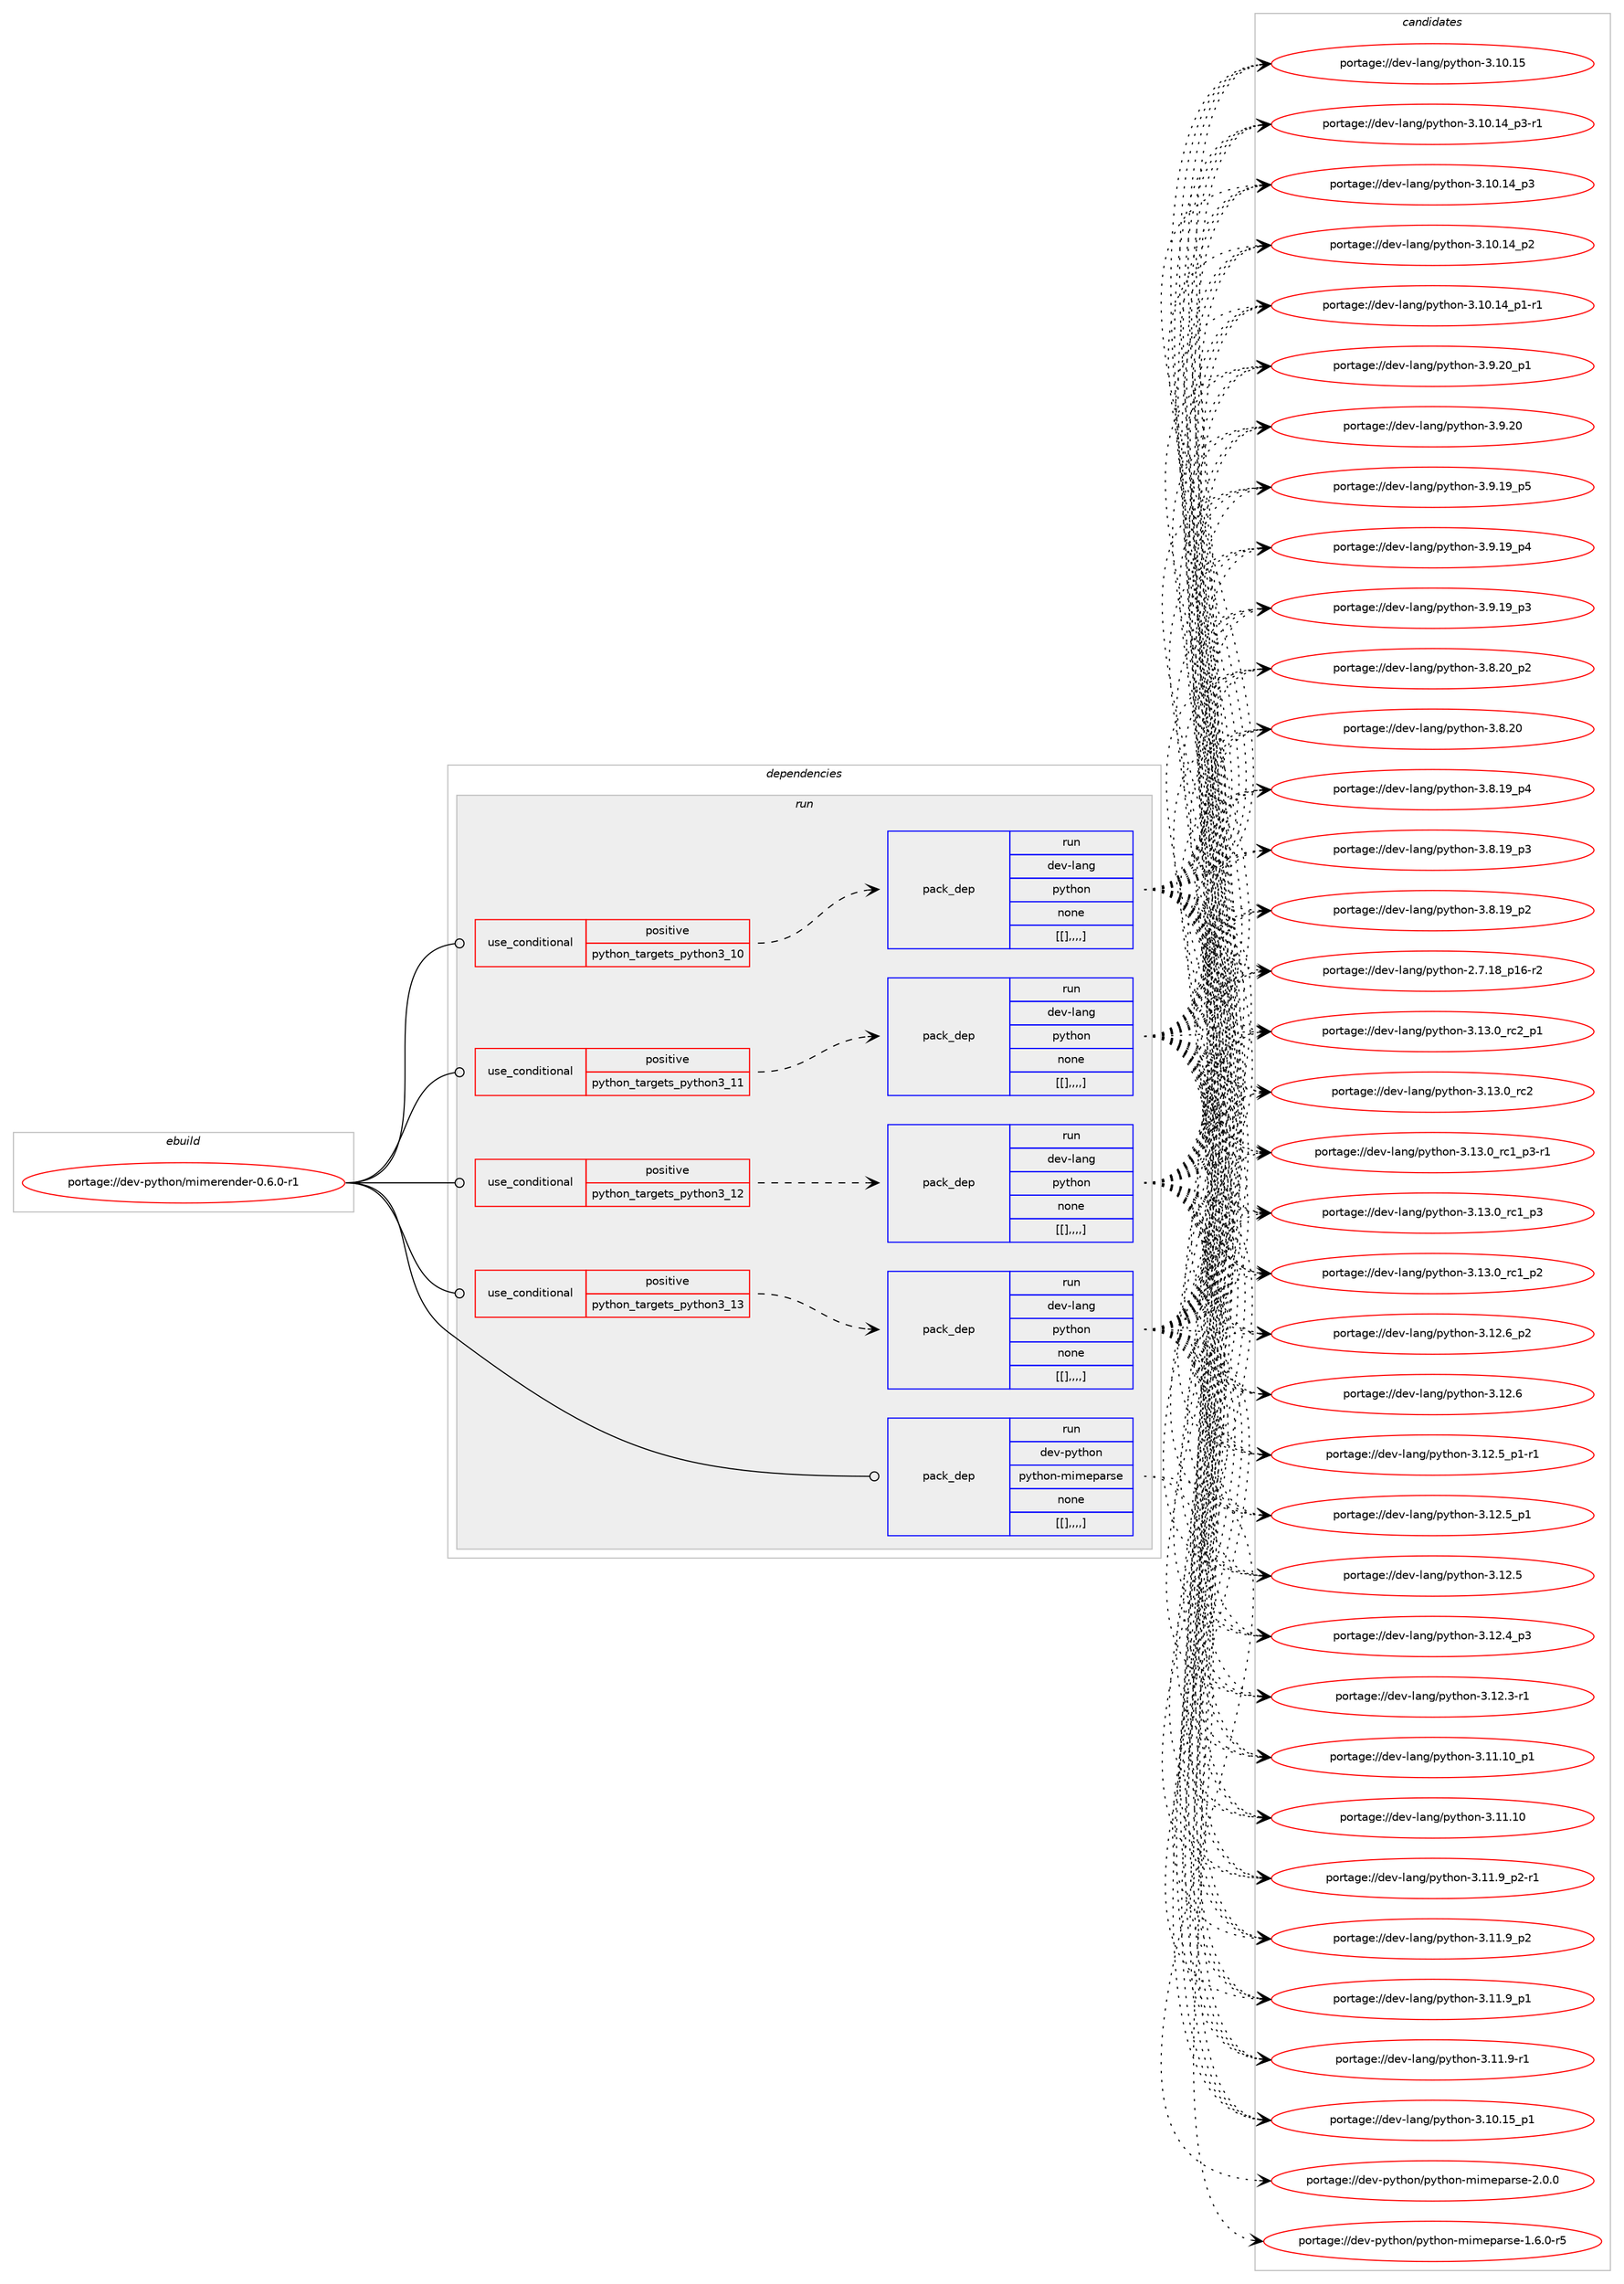digraph prolog {

# *************
# Graph options
# *************

newrank=true;
concentrate=true;
compound=true;
graph [rankdir=LR,fontname=Helvetica,fontsize=10,ranksep=1.5];#, ranksep=2.5, nodesep=0.2];
edge  [arrowhead=vee];
node  [fontname=Helvetica,fontsize=10];

# **********
# The ebuild
# **********

subgraph cluster_leftcol {
color=gray;
label=<<i>ebuild</i>>;
id [label="portage://dev-python/mimerender-0.6.0-r1", color=red, width=4, href="../dev-python/mimerender-0.6.0-r1.svg"];
}

# ****************
# The dependencies
# ****************

subgraph cluster_midcol {
color=gray;
label=<<i>dependencies</i>>;
subgraph cluster_compile {
fillcolor="#eeeeee";
style=filled;
label=<<i>compile</i>>;
}
subgraph cluster_compileandrun {
fillcolor="#eeeeee";
style=filled;
label=<<i>compile and run</i>>;
}
subgraph cluster_run {
fillcolor="#eeeeee";
style=filled;
label=<<i>run</i>>;
subgraph cond35996 {
dependency153085 [label=<<TABLE BORDER="0" CELLBORDER="1" CELLSPACING="0" CELLPADDING="4"><TR><TD ROWSPAN="3" CELLPADDING="10">use_conditional</TD></TR><TR><TD>positive</TD></TR><TR><TD>python_targets_python3_10</TD></TR></TABLE>>, shape=none, color=red];
subgraph pack115875 {
dependency153086 [label=<<TABLE BORDER="0" CELLBORDER="1" CELLSPACING="0" CELLPADDING="4" WIDTH="220"><TR><TD ROWSPAN="6" CELLPADDING="30">pack_dep</TD></TR><TR><TD WIDTH="110">run</TD></TR><TR><TD>dev-lang</TD></TR><TR><TD>python</TD></TR><TR><TD>none</TD></TR><TR><TD>[[],,,,]</TD></TR></TABLE>>, shape=none, color=blue];
}
dependency153085:e -> dependency153086:w [weight=20,style="dashed",arrowhead="vee"];
}
id:e -> dependency153085:w [weight=20,style="solid",arrowhead="odot"];
subgraph cond35997 {
dependency153087 [label=<<TABLE BORDER="0" CELLBORDER="1" CELLSPACING="0" CELLPADDING="4"><TR><TD ROWSPAN="3" CELLPADDING="10">use_conditional</TD></TR><TR><TD>positive</TD></TR><TR><TD>python_targets_python3_11</TD></TR></TABLE>>, shape=none, color=red];
subgraph pack115876 {
dependency153088 [label=<<TABLE BORDER="0" CELLBORDER="1" CELLSPACING="0" CELLPADDING="4" WIDTH="220"><TR><TD ROWSPAN="6" CELLPADDING="30">pack_dep</TD></TR><TR><TD WIDTH="110">run</TD></TR><TR><TD>dev-lang</TD></TR><TR><TD>python</TD></TR><TR><TD>none</TD></TR><TR><TD>[[],,,,]</TD></TR></TABLE>>, shape=none, color=blue];
}
dependency153087:e -> dependency153088:w [weight=20,style="dashed",arrowhead="vee"];
}
id:e -> dependency153087:w [weight=20,style="solid",arrowhead="odot"];
subgraph cond35998 {
dependency153089 [label=<<TABLE BORDER="0" CELLBORDER="1" CELLSPACING="0" CELLPADDING="4"><TR><TD ROWSPAN="3" CELLPADDING="10">use_conditional</TD></TR><TR><TD>positive</TD></TR><TR><TD>python_targets_python3_12</TD></TR></TABLE>>, shape=none, color=red];
subgraph pack115877 {
dependency153090 [label=<<TABLE BORDER="0" CELLBORDER="1" CELLSPACING="0" CELLPADDING="4" WIDTH="220"><TR><TD ROWSPAN="6" CELLPADDING="30">pack_dep</TD></TR><TR><TD WIDTH="110">run</TD></TR><TR><TD>dev-lang</TD></TR><TR><TD>python</TD></TR><TR><TD>none</TD></TR><TR><TD>[[],,,,]</TD></TR></TABLE>>, shape=none, color=blue];
}
dependency153089:e -> dependency153090:w [weight=20,style="dashed",arrowhead="vee"];
}
id:e -> dependency153089:w [weight=20,style="solid",arrowhead="odot"];
subgraph cond35999 {
dependency153091 [label=<<TABLE BORDER="0" CELLBORDER="1" CELLSPACING="0" CELLPADDING="4"><TR><TD ROWSPAN="3" CELLPADDING="10">use_conditional</TD></TR><TR><TD>positive</TD></TR><TR><TD>python_targets_python3_13</TD></TR></TABLE>>, shape=none, color=red];
subgraph pack115878 {
dependency153092 [label=<<TABLE BORDER="0" CELLBORDER="1" CELLSPACING="0" CELLPADDING="4" WIDTH="220"><TR><TD ROWSPAN="6" CELLPADDING="30">pack_dep</TD></TR><TR><TD WIDTH="110">run</TD></TR><TR><TD>dev-lang</TD></TR><TR><TD>python</TD></TR><TR><TD>none</TD></TR><TR><TD>[[],,,,]</TD></TR></TABLE>>, shape=none, color=blue];
}
dependency153091:e -> dependency153092:w [weight=20,style="dashed",arrowhead="vee"];
}
id:e -> dependency153091:w [weight=20,style="solid",arrowhead="odot"];
subgraph pack115879 {
dependency153093 [label=<<TABLE BORDER="0" CELLBORDER="1" CELLSPACING="0" CELLPADDING="4" WIDTH="220"><TR><TD ROWSPAN="6" CELLPADDING="30">pack_dep</TD></TR><TR><TD WIDTH="110">run</TD></TR><TR><TD>dev-python</TD></TR><TR><TD>python-mimeparse</TD></TR><TR><TD>none</TD></TR><TR><TD>[[],,,,]</TD></TR></TABLE>>, shape=none, color=blue];
}
id:e -> dependency153093:w [weight=20,style="solid",arrowhead="odot"];
}
}

# **************
# The candidates
# **************

subgraph cluster_choices {
rank=same;
color=gray;
label=<<i>candidates</i>>;

subgraph choice115875 {
color=black;
nodesep=1;
choice100101118451089711010347112121116104111110455146495146489511499509511249 [label="portage://dev-lang/python-3.13.0_rc2_p1", color=red, width=4,href="../dev-lang/python-3.13.0_rc2_p1.svg"];
choice10010111845108971101034711212111610411111045514649514648951149950 [label="portage://dev-lang/python-3.13.0_rc2", color=red, width=4,href="../dev-lang/python-3.13.0_rc2.svg"];
choice1001011184510897110103471121211161041111104551464951464895114994995112514511449 [label="portage://dev-lang/python-3.13.0_rc1_p3-r1", color=red, width=4,href="../dev-lang/python-3.13.0_rc1_p3-r1.svg"];
choice100101118451089711010347112121116104111110455146495146489511499499511251 [label="portage://dev-lang/python-3.13.0_rc1_p3", color=red, width=4,href="../dev-lang/python-3.13.0_rc1_p3.svg"];
choice100101118451089711010347112121116104111110455146495146489511499499511250 [label="portage://dev-lang/python-3.13.0_rc1_p2", color=red, width=4,href="../dev-lang/python-3.13.0_rc1_p2.svg"];
choice100101118451089711010347112121116104111110455146495046549511250 [label="portage://dev-lang/python-3.12.6_p2", color=red, width=4,href="../dev-lang/python-3.12.6_p2.svg"];
choice10010111845108971101034711212111610411111045514649504654 [label="portage://dev-lang/python-3.12.6", color=red, width=4,href="../dev-lang/python-3.12.6.svg"];
choice1001011184510897110103471121211161041111104551464950465395112494511449 [label="portage://dev-lang/python-3.12.5_p1-r1", color=red, width=4,href="../dev-lang/python-3.12.5_p1-r1.svg"];
choice100101118451089711010347112121116104111110455146495046539511249 [label="portage://dev-lang/python-3.12.5_p1", color=red, width=4,href="../dev-lang/python-3.12.5_p1.svg"];
choice10010111845108971101034711212111610411111045514649504653 [label="portage://dev-lang/python-3.12.5", color=red, width=4,href="../dev-lang/python-3.12.5.svg"];
choice100101118451089711010347112121116104111110455146495046529511251 [label="portage://dev-lang/python-3.12.4_p3", color=red, width=4,href="../dev-lang/python-3.12.4_p3.svg"];
choice100101118451089711010347112121116104111110455146495046514511449 [label="portage://dev-lang/python-3.12.3-r1", color=red, width=4,href="../dev-lang/python-3.12.3-r1.svg"];
choice10010111845108971101034711212111610411111045514649494649489511249 [label="portage://dev-lang/python-3.11.10_p1", color=red, width=4,href="../dev-lang/python-3.11.10_p1.svg"];
choice1001011184510897110103471121211161041111104551464949464948 [label="portage://dev-lang/python-3.11.10", color=red, width=4,href="../dev-lang/python-3.11.10.svg"];
choice1001011184510897110103471121211161041111104551464949465795112504511449 [label="portage://dev-lang/python-3.11.9_p2-r1", color=red, width=4,href="../dev-lang/python-3.11.9_p2-r1.svg"];
choice100101118451089711010347112121116104111110455146494946579511250 [label="portage://dev-lang/python-3.11.9_p2", color=red, width=4,href="../dev-lang/python-3.11.9_p2.svg"];
choice100101118451089711010347112121116104111110455146494946579511249 [label="portage://dev-lang/python-3.11.9_p1", color=red, width=4,href="../dev-lang/python-3.11.9_p1.svg"];
choice100101118451089711010347112121116104111110455146494946574511449 [label="portage://dev-lang/python-3.11.9-r1", color=red, width=4,href="../dev-lang/python-3.11.9-r1.svg"];
choice10010111845108971101034711212111610411111045514649484649539511249 [label="portage://dev-lang/python-3.10.15_p1", color=red, width=4,href="../dev-lang/python-3.10.15_p1.svg"];
choice1001011184510897110103471121211161041111104551464948464953 [label="portage://dev-lang/python-3.10.15", color=red, width=4,href="../dev-lang/python-3.10.15.svg"];
choice100101118451089711010347112121116104111110455146494846495295112514511449 [label="portage://dev-lang/python-3.10.14_p3-r1", color=red, width=4,href="../dev-lang/python-3.10.14_p3-r1.svg"];
choice10010111845108971101034711212111610411111045514649484649529511251 [label="portage://dev-lang/python-3.10.14_p3", color=red, width=4,href="../dev-lang/python-3.10.14_p3.svg"];
choice10010111845108971101034711212111610411111045514649484649529511250 [label="portage://dev-lang/python-3.10.14_p2", color=red, width=4,href="../dev-lang/python-3.10.14_p2.svg"];
choice100101118451089711010347112121116104111110455146494846495295112494511449 [label="portage://dev-lang/python-3.10.14_p1-r1", color=red, width=4,href="../dev-lang/python-3.10.14_p1-r1.svg"];
choice100101118451089711010347112121116104111110455146574650489511249 [label="portage://dev-lang/python-3.9.20_p1", color=red, width=4,href="../dev-lang/python-3.9.20_p1.svg"];
choice10010111845108971101034711212111610411111045514657465048 [label="portage://dev-lang/python-3.9.20", color=red, width=4,href="../dev-lang/python-3.9.20.svg"];
choice100101118451089711010347112121116104111110455146574649579511253 [label="portage://dev-lang/python-3.9.19_p5", color=red, width=4,href="../dev-lang/python-3.9.19_p5.svg"];
choice100101118451089711010347112121116104111110455146574649579511252 [label="portage://dev-lang/python-3.9.19_p4", color=red, width=4,href="../dev-lang/python-3.9.19_p4.svg"];
choice100101118451089711010347112121116104111110455146574649579511251 [label="portage://dev-lang/python-3.9.19_p3", color=red, width=4,href="../dev-lang/python-3.9.19_p3.svg"];
choice100101118451089711010347112121116104111110455146564650489511250 [label="portage://dev-lang/python-3.8.20_p2", color=red, width=4,href="../dev-lang/python-3.8.20_p2.svg"];
choice10010111845108971101034711212111610411111045514656465048 [label="portage://dev-lang/python-3.8.20", color=red, width=4,href="../dev-lang/python-3.8.20.svg"];
choice100101118451089711010347112121116104111110455146564649579511252 [label="portage://dev-lang/python-3.8.19_p4", color=red, width=4,href="../dev-lang/python-3.8.19_p4.svg"];
choice100101118451089711010347112121116104111110455146564649579511251 [label="portage://dev-lang/python-3.8.19_p3", color=red, width=4,href="../dev-lang/python-3.8.19_p3.svg"];
choice100101118451089711010347112121116104111110455146564649579511250 [label="portage://dev-lang/python-3.8.19_p2", color=red, width=4,href="../dev-lang/python-3.8.19_p2.svg"];
choice100101118451089711010347112121116104111110455046554649569511249544511450 [label="portage://dev-lang/python-2.7.18_p16-r2", color=red, width=4,href="../dev-lang/python-2.7.18_p16-r2.svg"];
dependency153086:e -> choice100101118451089711010347112121116104111110455146495146489511499509511249:w [style=dotted,weight="100"];
dependency153086:e -> choice10010111845108971101034711212111610411111045514649514648951149950:w [style=dotted,weight="100"];
dependency153086:e -> choice1001011184510897110103471121211161041111104551464951464895114994995112514511449:w [style=dotted,weight="100"];
dependency153086:e -> choice100101118451089711010347112121116104111110455146495146489511499499511251:w [style=dotted,weight="100"];
dependency153086:e -> choice100101118451089711010347112121116104111110455146495146489511499499511250:w [style=dotted,weight="100"];
dependency153086:e -> choice100101118451089711010347112121116104111110455146495046549511250:w [style=dotted,weight="100"];
dependency153086:e -> choice10010111845108971101034711212111610411111045514649504654:w [style=dotted,weight="100"];
dependency153086:e -> choice1001011184510897110103471121211161041111104551464950465395112494511449:w [style=dotted,weight="100"];
dependency153086:e -> choice100101118451089711010347112121116104111110455146495046539511249:w [style=dotted,weight="100"];
dependency153086:e -> choice10010111845108971101034711212111610411111045514649504653:w [style=dotted,weight="100"];
dependency153086:e -> choice100101118451089711010347112121116104111110455146495046529511251:w [style=dotted,weight="100"];
dependency153086:e -> choice100101118451089711010347112121116104111110455146495046514511449:w [style=dotted,weight="100"];
dependency153086:e -> choice10010111845108971101034711212111610411111045514649494649489511249:w [style=dotted,weight="100"];
dependency153086:e -> choice1001011184510897110103471121211161041111104551464949464948:w [style=dotted,weight="100"];
dependency153086:e -> choice1001011184510897110103471121211161041111104551464949465795112504511449:w [style=dotted,weight="100"];
dependency153086:e -> choice100101118451089711010347112121116104111110455146494946579511250:w [style=dotted,weight="100"];
dependency153086:e -> choice100101118451089711010347112121116104111110455146494946579511249:w [style=dotted,weight="100"];
dependency153086:e -> choice100101118451089711010347112121116104111110455146494946574511449:w [style=dotted,weight="100"];
dependency153086:e -> choice10010111845108971101034711212111610411111045514649484649539511249:w [style=dotted,weight="100"];
dependency153086:e -> choice1001011184510897110103471121211161041111104551464948464953:w [style=dotted,weight="100"];
dependency153086:e -> choice100101118451089711010347112121116104111110455146494846495295112514511449:w [style=dotted,weight="100"];
dependency153086:e -> choice10010111845108971101034711212111610411111045514649484649529511251:w [style=dotted,weight="100"];
dependency153086:e -> choice10010111845108971101034711212111610411111045514649484649529511250:w [style=dotted,weight="100"];
dependency153086:e -> choice100101118451089711010347112121116104111110455146494846495295112494511449:w [style=dotted,weight="100"];
dependency153086:e -> choice100101118451089711010347112121116104111110455146574650489511249:w [style=dotted,weight="100"];
dependency153086:e -> choice10010111845108971101034711212111610411111045514657465048:w [style=dotted,weight="100"];
dependency153086:e -> choice100101118451089711010347112121116104111110455146574649579511253:w [style=dotted,weight="100"];
dependency153086:e -> choice100101118451089711010347112121116104111110455146574649579511252:w [style=dotted,weight="100"];
dependency153086:e -> choice100101118451089711010347112121116104111110455146574649579511251:w [style=dotted,weight="100"];
dependency153086:e -> choice100101118451089711010347112121116104111110455146564650489511250:w [style=dotted,weight="100"];
dependency153086:e -> choice10010111845108971101034711212111610411111045514656465048:w [style=dotted,weight="100"];
dependency153086:e -> choice100101118451089711010347112121116104111110455146564649579511252:w [style=dotted,weight="100"];
dependency153086:e -> choice100101118451089711010347112121116104111110455146564649579511251:w [style=dotted,weight="100"];
dependency153086:e -> choice100101118451089711010347112121116104111110455146564649579511250:w [style=dotted,weight="100"];
dependency153086:e -> choice100101118451089711010347112121116104111110455046554649569511249544511450:w [style=dotted,weight="100"];
}
subgraph choice115876 {
color=black;
nodesep=1;
choice100101118451089711010347112121116104111110455146495146489511499509511249 [label="portage://dev-lang/python-3.13.0_rc2_p1", color=red, width=4,href="../dev-lang/python-3.13.0_rc2_p1.svg"];
choice10010111845108971101034711212111610411111045514649514648951149950 [label="portage://dev-lang/python-3.13.0_rc2", color=red, width=4,href="../dev-lang/python-3.13.0_rc2.svg"];
choice1001011184510897110103471121211161041111104551464951464895114994995112514511449 [label="portage://dev-lang/python-3.13.0_rc1_p3-r1", color=red, width=4,href="../dev-lang/python-3.13.0_rc1_p3-r1.svg"];
choice100101118451089711010347112121116104111110455146495146489511499499511251 [label="portage://dev-lang/python-3.13.0_rc1_p3", color=red, width=4,href="../dev-lang/python-3.13.0_rc1_p3.svg"];
choice100101118451089711010347112121116104111110455146495146489511499499511250 [label="portage://dev-lang/python-3.13.0_rc1_p2", color=red, width=4,href="../dev-lang/python-3.13.0_rc1_p2.svg"];
choice100101118451089711010347112121116104111110455146495046549511250 [label="portage://dev-lang/python-3.12.6_p2", color=red, width=4,href="../dev-lang/python-3.12.6_p2.svg"];
choice10010111845108971101034711212111610411111045514649504654 [label="portage://dev-lang/python-3.12.6", color=red, width=4,href="../dev-lang/python-3.12.6.svg"];
choice1001011184510897110103471121211161041111104551464950465395112494511449 [label="portage://dev-lang/python-3.12.5_p1-r1", color=red, width=4,href="../dev-lang/python-3.12.5_p1-r1.svg"];
choice100101118451089711010347112121116104111110455146495046539511249 [label="portage://dev-lang/python-3.12.5_p1", color=red, width=4,href="../dev-lang/python-3.12.5_p1.svg"];
choice10010111845108971101034711212111610411111045514649504653 [label="portage://dev-lang/python-3.12.5", color=red, width=4,href="../dev-lang/python-3.12.5.svg"];
choice100101118451089711010347112121116104111110455146495046529511251 [label="portage://dev-lang/python-3.12.4_p3", color=red, width=4,href="../dev-lang/python-3.12.4_p3.svg"];
choice100101118451089711010347112121116104111110455146495046514511449 [label="portage://dev-lang/python-3.12.3-r1", color=red, width=4,href="../dev-lang/python-3.12.3-r1.svg"];
choice10010111845108971101034711212111610411111045514649494649489511249 [label="portage://dev-lang/python-3.11.10_p1", color=red, width=4,href="../dev-lang/python-3.11.10_p1.svg"];
choice1001011184510897110103471121211161041111104551464949464948 [label="portage://dev-lang/python-3.11.10", color=red, width=4,href="../dev-lang/python-3.11.10.svg"];
choice1001011184510897110103471121211161041111104551464949465795112504511449 [label="portage://dev-lang/python-3.11.9_p2-r1", color=red, width=4,href="../dev-lang/python-3.11.9_p2-r1.svg"];
choice100101118451089711010347112121116104111110455146494946579511250 [label="portage://dev-lang/python-3.11.9_p2", color=red, width=4,href="../dev-lang/python-3.11.9_p2.svg"];
choice100101118451089711010347112121116104111110455146494946579511249 [label="portage://dev-lang/python-3.11.9_p1", color=red, width=4,href="../dev-lang/python-3.11.9_p1.svg"];
choice100101118451089711010347112121116104111110455146494946574511449 [label="portage://dev-lang/python-3.11.9-r1", color=red, width=4,href="../dev-lang/python-3.11.9-r1.svg"];
choice10010111845108971101034711212111610411111045514649484649539511249 [label="portage://dev-lang/python-3.10.15_p1", color=red, width=4,href="../dev-lang/python-3.10.15_p1.svg"];
choice1001011184510897110103471121211161041111104551464948464953 [label="portage://dev-lang/python-3.10.15", color=red, width=4,href="../dev-lang/python-3.10.15.svg"];
choice100101118451089711010347112121116104111110455146494846495295112514511449 [label="portage://dev-lang/python-3.10.14_p3-r1", color=red, width=4,href="../dev-lang/python-3.10.14_p3-r1.svg"];
choice10010111845108971101034711212111610411111045514649484649529511251 [label="portage://dev-lang/python-3.10.14_p3", color=red, width=4,href="../dev-lang/python-3.10.14_p3.svg"];
choice10010111845108971101034711212111610411111045514649484649529511250 [label="portage://dev-lang/python-3.10.14_p2", color=red, width=4,href="../dev-lang/python-3.10.14_p2.svg"];
choice100101118451089711010347112121116104111110455146494846495295112494511449 [label="portage://dev-lang/python-3.10.14_p1-r1", color=red, width=4,href="../dev-lang/python-3.10.14_p1-r1.svg"];
choice100101118451089711010347112121116104111110455146574650489511249 [label="portage://dev-lang/python-3.9.20_p1", color=red, width=4,href="../dev-lang/python-3.9.20_p1.svg"];
choice10010111845108971101034711212111610411111045514657465048 [label="portage://dev-lang/python-3.9.20", color=red, width=4,href="../dev-lang/python-3.9.20.svg"];
choice100101118451089711010347112121116104111110455146574649579511253 [label="portage://dev-lang/python-3.9.19_p5", color=red, width=4,href="../dev-lang/python-3.9.19_p5.svg"];
choice100101118451089711010347112121116104111110455146574649579511252 [label="portage://dev-lang/python-3.9.19_p4", color=red, width=4,href="../dev-lang/python-3.9.19_p4.svg"];
choice100101118451089711010347112121116104111110455146574649579511251 [label="portage://dev-lang/python-3.9.19_p3", color=red, width=4,href="../dev-lang/python-3.9.19_p3.svg"];
choice100101118451089711010347112121116104111110455146564650489511250 [label="portage://dev-lang/python-3.8.20_p2", color=red, width=4,href="../dev-lang/python-3.8.20_p2.svg"];
choice10010111845108971101034711212111610411111045514656465048 [label="portage://dev-lang/python-3.8.20", color=red, width=4,href="../dev-lang/python-3.8.20.svg"];
choice100101118451089711010347112121116104111110455146564649579511252 [label="portage://dev-lang/python-3.8.19_p4", color=red, width=4,href="../dev-lang/python-3.8.19_p4.svg"];
choice100101118451089711010347112121116104111110455146564649579511251 [label="portage://dev-lang/python-3.8.19_p3", color=red, width=4,href="../dev-lang/python-3.8.19_p3.svg"];
choice100101118451089711010347112121116104111110455146564649579511250 [label="portage://dev-lang/python-3.8.19_p2", color=red, width=4,href="../dev-lang/python-3.8.19_p2.svg"];
choice100101118451089711010347112121116104111110455046554649569511249544511450 [label="portage://dev-lang/python-2.7.18_p16-r2", color=red, width=4,href="../dev-lang/python-2.7.18_p16-r2.svg"];
dependency153088:e -> choice100101118451089711010347112121116104111110455146495146489511499509511249:w [style=dotted,weight="100"];
dependency153088:e -> choice10010111845108971101034711212111610411111045514649514648951149950:w [style=dotted,weight="100"];
dependency153088:e -> choice1001011184510897110103471121211161041111104551464951464895114994995112514511449:w [style=dotted,weight="100"];
dependency153088:e -> choice100101118451089711010347112121116104111110455146495146489511499499511251:w [style=dotted,weight="100"];
dependency153088:e -> choice100101118451089711010347112121116104111110455146495146489511499499511250:w [style=dotted,weight="100"];
dependency153088:e -> choice100101118451089711010347112121116104111110455146495046549511250:w [style=dotted,weight="100"];
dependency153088:e -> choice10010111845108971101034711212111610411111045514649504654:w [style=dotted,weight="100"];
dependency153088:e -> choice1001011184510897110103471121211161041111104551464950465395112494511449:w [style=dotted,weight="100"];
dependency153088:e -> choice100101118451089711010347112121116104111110455146495046539511249:w [style=dotted,weight="100"];
dependency153088:e -> choice10010111845108971101034711212111610411111045514649504653:w [style=dotted,weight="100"];
dependency153088:e -> choice100101118451089711010347112121116104111110455146495046529511251:w [style=dotted,weight="100"];
dependency153088:e -> choice100101118451089711010347112121116104111110455146495046514511449:w [style=dotted,weight="100"];
dependency153088:e -> choice10010111845108971101034711212111610411111045514649494649489511249:w [style=dotted,weight="100"];
dependency153088:e -> choice1001011184510897110103471121211161041111104551464949464948:w [style=dotted,weight="100"];
dependency153088:e -> choice1001011184510897110103471121211161041111104551464949465795112504511449:w [style=dotted,weight="100"];
dependency153088:e -> choice100101118451089711010347112121116104111110455146494946579511250:w [style=dotted,weight="100"];
dependency153088:e -> choice100101118451089711010347112121116104111110455146494946579511249:w [style=dotted,weight="100"];
dependency153088:e -> choice100101118451089711010347112121116104111110455146494946574511449:w [style=dotted,weight="100"];
dependency153088:e -> choice10010111845108971101034711212111610411111045514649484649539511249:w [style=dotted,weight="100"];
dependency153088:e -> choice1001011184510897110103471121211161041111104551464948464953:w [style=dotted,weight="100"];
dependency153088:e -> choice100101118451089711010347112121116104111110455146494846495295112514511449:w [style=dotted,weight="100"];
dependency153088:e -> choice10010111845108971101034711212111610411111045514649484649529511251:w [style=dotted,weight="100"];
dependency153088:e -> choice10010111845108971101034711212111610411111045514649484649529511250:w [style=dotted,weight="100"];
dependency153088:e -> choice100101118451089711010347112121116104111110455146494846495295112494511449:w [style=dotted,weight="100"];
dependency153088:e -> choice100101118451089711010347112121116104111110455146574650489511249:w [style=dotted,weight="100"];
dependency153088:e -> choice10010111845108971101034711212111610411111045514657465048:w [style=dotted,weight="100"];
dependency153088:e -> choice100101118451089711010347112121116104111110455146574649579511253:w [style=dotted,weight="100"];
dependency153088:e -> choice100101118451089711010347112121116104111110455146574649579511252:w [style=dotted,weight="100"];
dependency153088:e -> choice100101118451089711010347112121116104111110455146574649579511251:w [style=dotted,weight="100"];
dependency153088:e -> choice100101118451089711010347112121116104111110455146564650489511250:w [style=dotted,weight="100"];
dependency153088:e -> choice10010111845108971101034711212111610411111045514656465048:w [style=dotted,weight="100"];
dependency153088:e -> choice100101118451089711010347112121116104111110455146564649579511252:w [style=dotted,weight="100"];
dependency153088:e -> choice100101118451089711010347112121116104111110455146564649579511251:w [style=dotted,weight="100"];
dependency153088:e -> choice100101118451089711010347112121116104111110455146564649579511250:w [style=dotted,weight="100"];
dependency153088:e -> choice100101118451089711010347112121116104111110455046554649569511249544511450:w [style=dotted,weight="100"];
}
subgraph choice115877 {
color=black;
nodesep=1;
choice100101118451089711010347112121116104111110455146495146489511499509511249 [label="portage://dev-lang/python-3.13.0_rc2_p1", color=red, width=4,href="../dev-lang/python-3.13.0_rc2_p1.svg"];
choice10010111845108971101034711212111610411111045514649514648951149950 [label="portage://dev-lang/python-3.13.0_rc2", color=red, width=4,href="../dev-lang/python-3.13.0_rc2.svg"];
choice1001011184510897110103471121211161041111104551464951464895114994995112514511449 [label="portage://dev-lang/python-3.13.0_rc1_p3-r1", color=red, width=4,href="../dev-lang/python-3.13.0_rc1_p3-r1.svg"];
choice100101118451089711010347112121116104111110455146495146489511499499511251 [label="portage://dev-lang/python-3.13.0_rc1_p3", color=red, width=4,href="../dev-lang/python-3.13.0_rc1_p3.svg"];
choice100101118451089711010347112121116104111110455146495146489511499499511250 [label="portage://dev-lang/python-3.13.0_rc1_p2", color=red, width=4,href="../dev-lang/python-3.13.0_rc1_p2.svg"];
choice100101118451089711010347112121116104111110455146495046549511250 [label="portage://dev-lang/python-3.12.6_p2", color=red, width=4,href="../dev-lang/python-3.12.6_p2.svg"];
choice10010111845108971101034711212111610411111045514649504654 [label="portage://dev-lang/python-3.12.6", color=red, width=4,href="../dev-lang/python-3.12.6.svg"];
choice1001011184510897110103471121211161041111104551464950465395112494511449 [label="portage://dev-lang/python-3.12.5_p1-r1", color=red, width=4,href="../dev-lang/python-3.12.5_p1-r1.svg"];
choice100101118451089711010347112121116104111110455146495046539511249 [label="portage://dev-lang/python-3.12.5_p1", color=red, width=4,href="../dev-lang/python-3.12.5_p1.svg"];
choice10010111845108971101034711212111610411111045514649504653 [label="portage://dev-lang/python-3.12.5", color=red, width=4,href="../dev-lang/python-3.12.5.svg"];
choice100101118451089711010347112121116104111110455146495046529511251 [label="portage://dev-lang/python-3.12.4_p3", color=red, width=4,href="../dev-lang/python-3.12.4_p3.svg"];
choice100101118451089711010347112121116104111110455146495046514511449 [label="portage://dev-lang/python-3.12.3-r1", color=red, width=4,href="../dev-lang/python-3.12.3-r1.svg"];
choice10010111845108971101034711212111610411111045514649494649489511249 [label="portage://dev-lang/python-3.11.10_p1", color=red, width=4,href="../dev-lang/python-3.11.10_p1.svg"];
choice1001011184510897110103471121211161041111104551464949464948 [label="portage://dev-lang/python-3.11.10", color=red, width=4,href="../dev-lang/python-3.11.10.svg"];
choice1001011184510897110103471121211161041111104551464949465795112504511449 [label="portage://dev-lang/python-3.11.9_p2-r1", color=red, width=4,href="../dev-lang/python-3.11.9_p2-r1.svg"];
choice100101118451089711010347112121116104111110455146494946579511250 [label="portage://dev-lang/python-3.11.9_p2", color=red, width=4,href="../dev-lang/python-3.11.9_p2.svg"];
choice100101118451089711010347112121116104111110455146494946579511249 [label="portage://dev-lang/python-3.11.9_p1", color=red, width=4,href="../dev-lang/python-3.11.9_p1.svg"];
choice100101118451089711010347112121116104111110455146494946574511449 [label="portage://dev-lang/python-3.11.9-r1", color=red, width=4,href="../dev-lang/python-3.11.9-r1.svg"];
choice10010111845108971101034711212111610411111045514649484649539511249 [label="portage://dev-lang/python-3.10.15_p1", color=red, width=4,href="../dev-lang/python-3.10.15_p1.svg"];
choice1001011184510897110103471121211161041111104551464948464953 [label="portage://dev-lang/python-3.10.15", color=red, width=4,href="../dev-lang/python-3.10.15.svg"];
choice100101118451089711010347112121116104111110455146494846495295112514511449 [label="portage://dev-lang/python-3.10.14_p3-r1", color=red, width=4,href="../dev-lang/python-3.10.14_p3-r1.svg"];
choice10010111845108971101034711212111610411111045514649484649529511251 [label="portage://dev-lang/python-3.10.14_p3", color=red, width=4,href="../dev-lang/python-3.10.14_p3.svg"];
choice10010111845108971101034711212111610411111045514649484649529511250 [label="portage://dev-lang/python-3.10.14_p2", color=red, width=4,href="../dev-lang/python-3.10.14_p2.svg"];
choice100101118451089711010347112121116104111110455146494846495295112494511449 [label="portage://dev-lang/python-3.10.14_p1-r1", color=red, width=4,href="../dev-lang/python-3.10.14_p1-r1.svg"];
choice100101118451089711010347112121116104111110455146574650489511249 [label="portage://dev-lang/python-3.9.20_p1", color=red, width=4,href="../dev-lang/python-3.9.20_p1.svg"];
choice10010111845108971101034711212111610411111045514657465048 [label="portage://dev-lang/python-3.9.20", color=red, width=4,href="../dev-lang/python-3.9.20.svg"];
choice100101118451089711010347112121116104111110455146574649579511253 [label="portage://dev-lang/python-3.9.19_p5", color=red, width=4,href="../dev-lang/python-3.9.19_p5.svg"];
choice100101118451089711010347112121116104111110455146574649579511252 [label="portage://dev-lang/python-3.9.19_p4", color=red, width=4,href="../dev-lang/python-3.9.19_p4.svg"];
choice100101118451089711010347112121116104111110455146574649579511251 [label="portage://dev-lang/python-3.9.19_p3", color=red, width=4,href="../dev-lang/python-3.9.19_p3.svg"];
choice100101118451089711010347112121116104111110455146564650489511250 [label="portage://dev-lang/python-3.8.20_p2", color=red, width=4,href="../dev-lang/python-3.8.20_p2.svg"];
choice10010111845108971101034711212111610411111045514656465048 [label="portage://dev-lang/python-3.8.20", color=red, width=4,href="../dev-lang/python-3.8.20.svg"];
choice100101118451089711010347112121116104111110455146564649579511252 [label="portage://dev-lang/python-3.8.19_p4", color=red, width=4,href="../dev-lang/python-3.8.19_p4.svg"];
choice100101118451089711010347112121116104111110455146564649579511251 [label="portage://dev-lang/python-3.8.19_p3", color=red, width=4,href="../dev-lang/python-3.8.19_p3.svg"];
choice100101118451089711010347112121116104111110455146564649579511250 [label="portage://dev-lang/python-3.8.19_p2", color=red, width=4,href="../dev-lang/python-3.8.19_p2.svg"];
choice100101118451089711010347112121116104111110455046554649569511249544511450 [label="portage://dev-lang/python-2.7.18_p16-r2", color=red, width=4,href="../dev-lang/python-2.7.18_p16-r2.svg"];
dependency153090:e -> choice100101118451089711010347112121116104111110455146495146489511499509511249:w [style=dotted,weight="100"];
dependency153090:e -> choice10010111845108971101034711212111610411111045514649514648951149950:w [style=dotted,weight="100"];
dependency153090:e -> choice1001011184510897110103471121211161041111104551464951464895114994995112514511449:w [style=dotted,weight="100"];
dependency153090:e -> choice100101118451089711010347112121116104111110455146495146489511499499511251:w [style=dotted,weight="100"];
dependency153090:e -> choice100101118451089711010347112121116104111110455146495146489511499499511250:w [style=dotted,weight="100"];
dependency153090:e -> choice100101118451089711010347112121116104111110455146495046549511250:w [style=dotted,weight="100"];
dependency153090:e -> choice10010111845108971101034711212111610411111045514649504654:w [style=dotted,weight="100"];
dependency153090:e -> choice1001011184510897110103471121211161041111104551464950465395112494511449:w [style=dotted,weight="100"];
dependency153090:e -> choice100101118451089711010347112121116104111110455146495046539511249:w [style=dotted,weight="100"];
dependency153090:e -> choice10010111845108971101034711212111610411111045514649504653:w [style=dotted,weight="100"];
dependency153090:e -> choice100101118451089711010347112121116104111110455146495046529511251:w [style=dotted,weight="100"];
dependency153090:e -> choice100101118451089711010347112121116104111110455146495046514511449:w [style=dotted,weight="100"];
dependency153090:e -> choice10010111845108971101034711212111610411111045514649494649489511249:w [style=dotted,weight="100"];
dependency153090:e -> choice1001011184510897110103471121211161041111104551464949464948:w [style=dotted,weight="100"];
dependency153090:e -> choice1001011184510897110103471121211161041111104551464949465795112504511449:w [style=dotted,weight="100"];
dependency153090:e -> choice100101118451089711010347112121116104111110455146494946579511250:w [style=dotted,weight="100"];
dependency153090:e -> choice100101118451089711010347112121116104111110455146494946579511249:w [style=dotted,weight="100"];
dependency153090:e -> choice100101118451089711010347112121116104111110455146494946574511449:w [style=dotted,weight="100"];
dependency153090:e -> choice10010111845108971101034711212111610411111045514649484649539511249:w [style=dotted,weight="100"];
dependency153090:e -> choice1001011184510897110103471121211161041111104551464948464953:w [style=dotted,weight="100"];
dependency153090:e -> choice100101118451089711010347112121116104111110455146494846495295112514511449:w [style=dotted,weight="100"];
dependency153090:e -> choice10010111845108971101034711212111610411111045514649484649529511251:w [style=dotted,weight="100"];
dependency153090:e -> choice10010111845108971101034711212111610411111045514649484649529511250:w [style=dotted,weight="100"];
dependency153090:e -> choice100101118451089711010347112121116104111110455146494846495295112494511449:w [style=dotted,weight="100"];
dependency153090:e -> choice100101118451089711010347112121116104111110455146574650489511249:w [style=dotted,weight="100"];
dependency153090:e -> choice10010111845108971101034711212111610411111045514657465048:w [style=dotted,weight="100"];
dependency153090:e -> choice100101118451089711010347112121116104111110455146574649579511253:w [style=dotted,weight="100"];
dependency153090:e -> choice100101118451089711010347112121116104111110455146574649579511252:w [style=dotted,weight="100"];
dependency153090:e -> choice100101118451089711010347112121116104111110455146574649579511251:w [style=dotted,weight="100"];
dependency153090:e -> choice100101118451089711010347112121116104111110455146564650489511250:w [style=dotted,weight="100"];
dependency153090:e -> choice10010111845108971101034711212111610411111045514656465048:w [style=dotted,weight="100"];
dependency153090:e -> choice100101118451089711010347112121116104111110455146564649579511252:w [style=dotted,weight="100"];
dependency153090:e -> choice100101118451089711010347112121116104111110455146564649579511251:w [style=dotted,weight="100"];
dependency153090:e -> choice100101118451089711010347112121116104111110455146564649579511250:w [style=dotted,weight="100"];
dependency153090:e -> choice100101118451089711010347112121116104111110455046554649569511249544511450:w [style=dotted,weight="100"];
}
subgraph choice115878 {
color=black;
nodesep=1;
choice100101118451089711010347112121116104111110455146495146489511499509511249 [label="portage://dev-lang/python-3.13.0_rc2_p1", color=red, width=4,href="../dev-lang/python-3.13.0_rc2_p1.svg"];
choice10010111845108971101034711212111610411111045514649514648951149950 [label="portage://dev-lang/python-3.13.0_rc2", color=red, width=4,href="../dev-lang/python-3.13.0_rc2.svg"];
choice1001011184510897110103471121211161041111104551464951464895114994995112514511449 [label="portage://dev-lang/python-3.13.0_rc1_p3-r1", color=red, width=4,href="../dev-lang/python-3.13.0_rc1_p3-r1.svg"];
choice100101118451089711010347112121116104111110455146495146489511499499511251 [label="portage://dev-lang/python-3.13.0_rc1_p3", color=red, width=4,href="../dev-lang/python-3.13.0_rc1_p3.svg"];
choice100101118451089711010347112121116104111110455146495146489511499499511250 [label="portage://dev-lang/python-3.13.0_rc1_p2", color=red, width=4,href="../dev-lang/python-3.13.0_rc1_p2.svg"];
choice100101118451089711010347112121116104111110455146495046549511250 [label="portage://dev-lang/python-3.12.6_p2", color=red, width=4,href="../dev-lang/python-3.12.6_p2.svg"];
choice10010111845108971101034711212111610411111045514649504654 [label="portage://dev-lang/python-3.12.6", color=red, width=4,href="../dev-lang/python-3.12.6.svg"];
choice1001011184510897110103471121211161041111104551464950465395112494511449 [label="portage://dev-lang/python-3.12.5_p1-r1", color=red, width=4,href="../dev-lang/python-3.12.5_p1-r1.svg"];
choice100101118451089711010347112121116104111110455146495046539511249 [label="portage://dev-lang/python-3.12.5_p1", color=red, width=4,href="../dev-lang/python-3.12.5_p1.svg"];
choice10010111845108971101034711212111610411111045514649504653 [label="portage://dev-lang/python-3.12.5", color=red, width=4,href="../dev-lang/python-3.12.5.svg"];
choice100101118451089711010347112121116104111110455146495046529511251 [label="portage://dev-lang/python-3.12.4_p3", color=red, width=4,href="../dev-lang/python-3.12.4_p3.svg"];
choice100101118451089711010347112121116104111110455146495046514511449 [label="portage://dev-lang/python-3.12.3-r1", color=red, width=4,href="../dev-lang/python-3.12.3-r1.svg"];
choice10010111845108971101034711212111610411111045514649494649489511249 [label="portage://dev-lang/python-3.11.10_p1", color=red, width=4,href="../dev-lang/python-3.11.10_p1.svg"];
choice1001011184510897110103471121211161041111104551464949464948 [label="portage://dev-lang/python-3.11.10", color=red, width=4,href="../dev-lang/python-3.11.10.svg"];
choice1001011184510897110103471121211161041111104551464949465795112504511449 [label="portage://dev-lang/python-3.11.9_p2-r1", color=red, width=4,href="../dev-lang/python-3.11.9_p2-r1.svg"];
choice100101118451089711010347112121116104111110455146494946579511250 [label="portage://dev-lang/python-3.11.9_p2", color=red, width=4,href="../dev-lang/python-3.11.9_p2.svg"];
choice100101118451089711010347112121116104111110455146494946579511249 [label="portage://dev-lang/python-3.11.9_p1", color=red, width=4,href="../dev-lang/python-3.11.9_p1.svg"];
choice100101118451089711010347112121116104111110455146494946574511449 [label="portage://dev-lang/python-3.11.9-r1", color=red, width=4,href="../dev-lang/python-3.11.9-r1.svg"];
choice10010111845108971101034711212111610411111045514649484649539511249 [label="portage://dev-lang/python-3.10.15_p1", color=red, width=4,href="../dev-lang/python-3.10.15_p1.svg"];
choice1001011184510897110103471121211161041111104551464948464953 [label="portage://dev-lang/python-3.10.15", color=red, width=4,href="../dev-lang/python-3.10.15.svg"];
choice100101118451089711010347112121116104111110455146494846495295112514511449 [label="portage://dev-lang/python-3.10.14_p3-r1", color=red, width=4,href="../dev-lang/python-3.10.14_p3-r1.svg"];
choice10010111845108971101034711212111610411111045514649484649529511251 [label="portage://dev-lang/python-3.10.14_p3", color=red, width=4,href="../dev-lang/python-3.10.14_p3.svg"];
choice10010111845108971101034711212111610411111045514649484649529511250 [label="portage://dev-lang/python-3.10.14_p2", color=red, width=4,href="../dev-lang/python-3.10.14_p2.svg"];
choice100101118451089711010347112121116104111110455146494846495295112494511449 [label="portage://dev-lang/python-3.10.14_p1-r1", color=red, width=4,href="../dev-lang/python-3.10.14_p1-r1.svg"];
choice100101118451089711010347112121116104111110455146574650489511249 [label="portage://dev-lang/python-3.9.20_p1", color=red, width=4,href="../dev-lang/python-3.9.20_p1.svg"];
choice10010111845108971101034711212111610411111045514657465048 [label="portage://dev-lang/python-3.9.20", color=red, width=4,href="../dev-lang/python-3.9.20.svg"];
choice100101118451089711010347112121116104111110455146574649579511253 [label="portage://dev-lang/python-3.9.19_p5", color=red, width=4,href="../dev-lang/python-3.9.19_p5.svg"];
choice100101118451089711010347112121116104111110455146574649579511252 [label="portage://dev-lang/python-3.9.19_p4", color=red, width=4,href="../dev-lang/python-3.9.19_p4.svg"];
choice100101118451089711010347112121116104111110455146574649579511251 [label="portage://dev-lang/python-3.9.19_p3", color=red, width=4,href="../dev-lang/python-3.9.19_p3.svg"];
choice100101118451089711010347112121116104111110455146564650489511250 [label="portage://dev-lang/python-3.8.20_p2", color=red, width=4,href="../dev-lang/python-3.8.20_p2.svg"];
choice10010111845108971101034711212111610411111045514656465048 [label="portage://dev-lang/python-3.8.20", color=red, width=4,href="../dev-lang/python-3.8.20.svg"];
choice100101118451089711010347112121116104111110455146564649579511252 [label="portage://dev-lang/python-3.8.19_p4", color=red, width=4,href="../dev-lang/python-3.8.19_p4.svg"];
choice100101118451089711010347112121116104111110455146564649579511251 [label="portage://dev-lang/python-3.8.19_p3", color=red, width=4,href="../dev-lang/python-3.8.19_p3.svg"];
choice100101118451089711010347112121116104111110455146564649579511250 [label="portage://dev-lang/python-3.8.19_p2", color=red, width=4,href="../dev-lang/python-3.8.19_p2.svg"];
choice100101118451089711010347112121116104111110455046554649569511249544511450 [label="portage://dev-lang/python-2.7.18_p16-r2", color=red, width=4,href="../dev-lang/python-2.7.18_p16-r2.svg"];
dependency153092:e -> choice100101118451089711010347112121116104111110455146495146489511499509511249:w [style=dotted,weight="100"];
dependency153092:e -> choice10010111845108971101034711212111610411111045514649514648951149950:w [style=dotted,weight="100"];
dependency153092:e -> choice1001011184510897110103471121211161041111104551464951464895114994995112514511449:w [style=dotted,weight="100"];
dependency153092:e -> choice100101118451089711010347112121116104111110455146495146489511499499511251:w [style=dotted,weight="100"];
dependency153092:e -> choice100101118451089711010347112121116104111110455146495146489511499499511250:w [style=dotted,weight="100"];
dependency153092:e -> choice100101118451089711010347112121116104111110455146495046549511250:w [style=dotted,weight="100"];
dependency153092:e -> choice10010111845108971101034711212111610411111045514649504654:w [style=dotted,weight="100"];
dependency153092:e -> choice1001011184510897110103471121211161041111104551464950465395112494511449:w [style=dotted,weight="100"];
dependency153092:e -> choice100101118451089711010347112121116104111110455146495046539511249:w [style=dotted,weight="100"];
dependency153092:e -> choice10010111845108971101034711212111610411111045514649504653:w [style=dotted,weight="100"];
dependency153092:e -> choice100101118451089711010347112121116104111110455146495046529511251:w [style=dotted,weight="100"];
dependency153092:e -> choice100101118451089711010347112121116104111110455146495046514511449:w [style=dotted,weight="100"];
dependency153092:e -> choice10010111845108971101034711212111610411111045514649494649489511249:w [style=dotted,weight="100"];
dependency153092:e -> choice1001011184510897110103471121211161041111104551464949464948:w [style=dotted,weight="100"];
dependency153092:e -> choice1001011184510897110103471121211161041111104551464949465795112504511449:w [style=dotted,weight="100"];
dependency153092:e -> choice100101118451089711010347112121116104111110455146494946579511250:w [style=dotted,weight="100"];
dependency153092:e -> choice100101118451089711010347112121116104111110455146494946579511249:w [style=dotted,weight="100"];
dependency153092:e -> choice100101118451089711010347112121116104111110455146494946574511449:w [style=dotted,weight="100"];
dependency153092:e -> choice10010111845108971101034711212111610411111045514649484649539511249:w [style=dotted,weight="100"];
dependency153092:e -> choice1001011184510897110103471121211161041111104551464948464953:w [style=dotted,weight="100"];
dependency153092:e -> choice100101118451089711010347112121116104111110455146494846495295112514511449:w [style=dotted,weight="100"];
dependency153092:e -> choice10010111845108971101034711212111610411111045514649484649529511251:w [style=dotted,weight="100"];
dependency153092:e -> choice10010111845108971101034711212111610411111045514649484649529511250:w [style=dotted,weight="100"];
dependency153092:e -> choice100101118451089711010347112121116104111110455146494846495295112494511449:w [style=dotted,weight="100"];
dependency153092:e -> choice100101118451089711010347112121116104111110455146574650489511249:w [style=dotted,weight="100"];
dependency153092:e -> choice10010111845108971101034711212111610411111045514657465048:w [style=dotted,weight="100"];
dependency153092:e -> choice100101118451089711010347112121116104111110455146574649579511253:w [style=dotted,weight="100"];
dependency153092:e -> choice100101118451089711010347112121116104111110455146574649579511252:w [style=dotted,weight="100"];
dependency153092:e -> choice100101118451089711010347112121116104111110455146574649579511251:w [style=dotted,weight="100"];
dependency153092:e -> choice100101118451089711010347112121116104111110455146564650489511250:w [style=dotted,weight="100"];
dependency153092:e -> choice10010111845108971101034711212111610411111045514656465048:w [style=dotted,weight="100"];
dependency153092:e -> choice100101118451089711010347112121116104111110455146564649579511252:w [style=dotted,weight="100"];
dependency153092:e -> choice100101118451089711010347112121116104111110455146564649579511251:w [style=dotted,weight="100"];
dependency153092:e -> choice100101118451089711010347112121116104111110455146564649579511250:w [style=dotted,weight="100"];
dependency153092:e -> choice100101118451089711010347112121116104111110455046554649569511249544511450:w [style=dotted,weight="100"];
}
subgraph choice115879 {
color=black;
nodesep=1;
choice10010111845112121116104111110471121211161041111104510910510910111297114115101455046484648 [label="portage://dev-python/python-mimeparse-2.0.0", color=red, width=4,href="../dev-python/python-mimeparse-2.0.0.svg"];
choice100101118451121211161041111104711212111610411111045109105109101112971141151014549465446484511453 [label="portage://dev-python/python-mimeparse-1.6.0-r5", color=red, width=4,href="../dev-python/python-mimeparse-1.6.0-r5.svg"];
dependency153093:e -> choice10010111845112121116104111110471121211161041111104510910510910111297114115101455046484648:w [style=dotted,weight="100"];
dependency153093:e -> choice100101118451121211161041111104711212111610411111045109105109101112971141151014549465446484511453:w [style=dotted,weight="100"];
}
}

}
